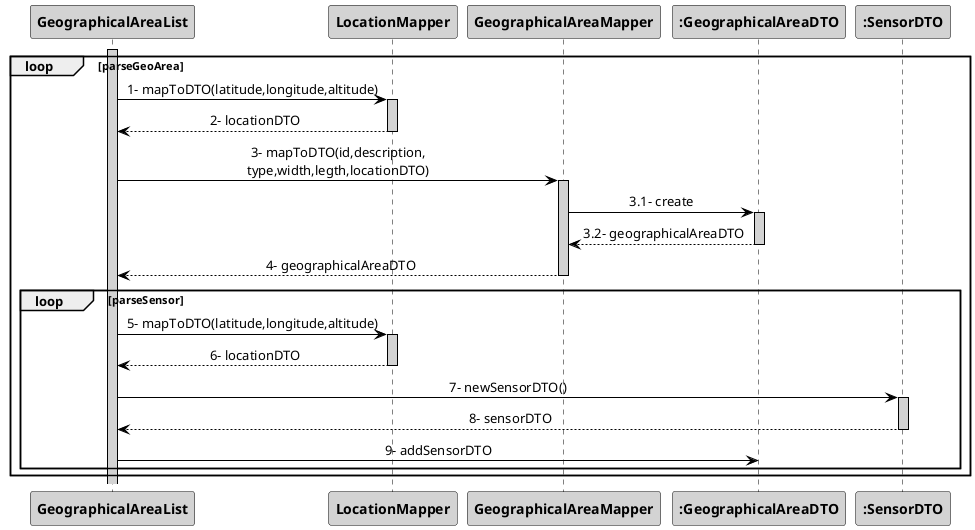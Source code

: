 @startuml
skinparam sequenceMessageAlign center
skinparam sequence {
	ArrowColor Black
	ActorBorderColor DarkBlue
	LifeLineBorderColor black
	LifeLineBackgroundColor LightGrey

	ParticipantBorderColor Black
	ParticipantBackgroundColor LightGrey
	ParticipantFontStyle Bold

	ActorBackgroundColor DimGrey
	ActorFontColor DeepSkyBlue
	ActorFontStyle Bold
	ActorFontSize 17
	ActorFontName Aapex
}

loop parseGeoArea
activate "GeographicalAreaList"
"GeographicalAreaList" -> "LocationMapper": 1- mapToDTO(latitude,longitude,altitude)
activate "LocationMapper"
"LocationMapper" --> "GeographicalAreaList": 2- locationDTO
deactivate "LocationMapper"
"GeographicalAreaList" -> "GeographicalAreaMapper": 3- mapToDTO(id,description,\ntype,width,legth,locationDTO)
activate "GeographicalAreaMapper"
"GeographicalAreaMapper" -> ":GeographicalAreaDTO" : 3.1- create
activate ":GeographicalAreaDTO"
":GeographicalAreaDTO" --> "GeographicalAreaMapper": 3.2- geographicalAreaDTO
deactivate ":GeographicalAreaDTO"

"GeographicalAreaMapper" --> "GeographicalAreaList": 4- geographicalAreaDTO
deactivate "GeographicalAreaMapper"

loop parseSensor
"GeographicalAreaList" -> "LocationMapper": 5- mapToDTO(latitude,longitude,altitude)
activate "LocationMapper"
"LocationMapper" --> "GeographicalAreaList": 6- locationDTO
deactivate "LocationMapper"
"GeographicalAreaList" -> ":SensorDTO": 7- newSensorDTO()
activate ":SensorDTO"
":SensorDTO" --> "GeographicalAreaList": 8- sensorDTO
deactivate ":SensorDTO"
"GeographicalAreaList" -> ":GeographicalAreaDTO" :9- addSensorDTO

end
end
@enduml